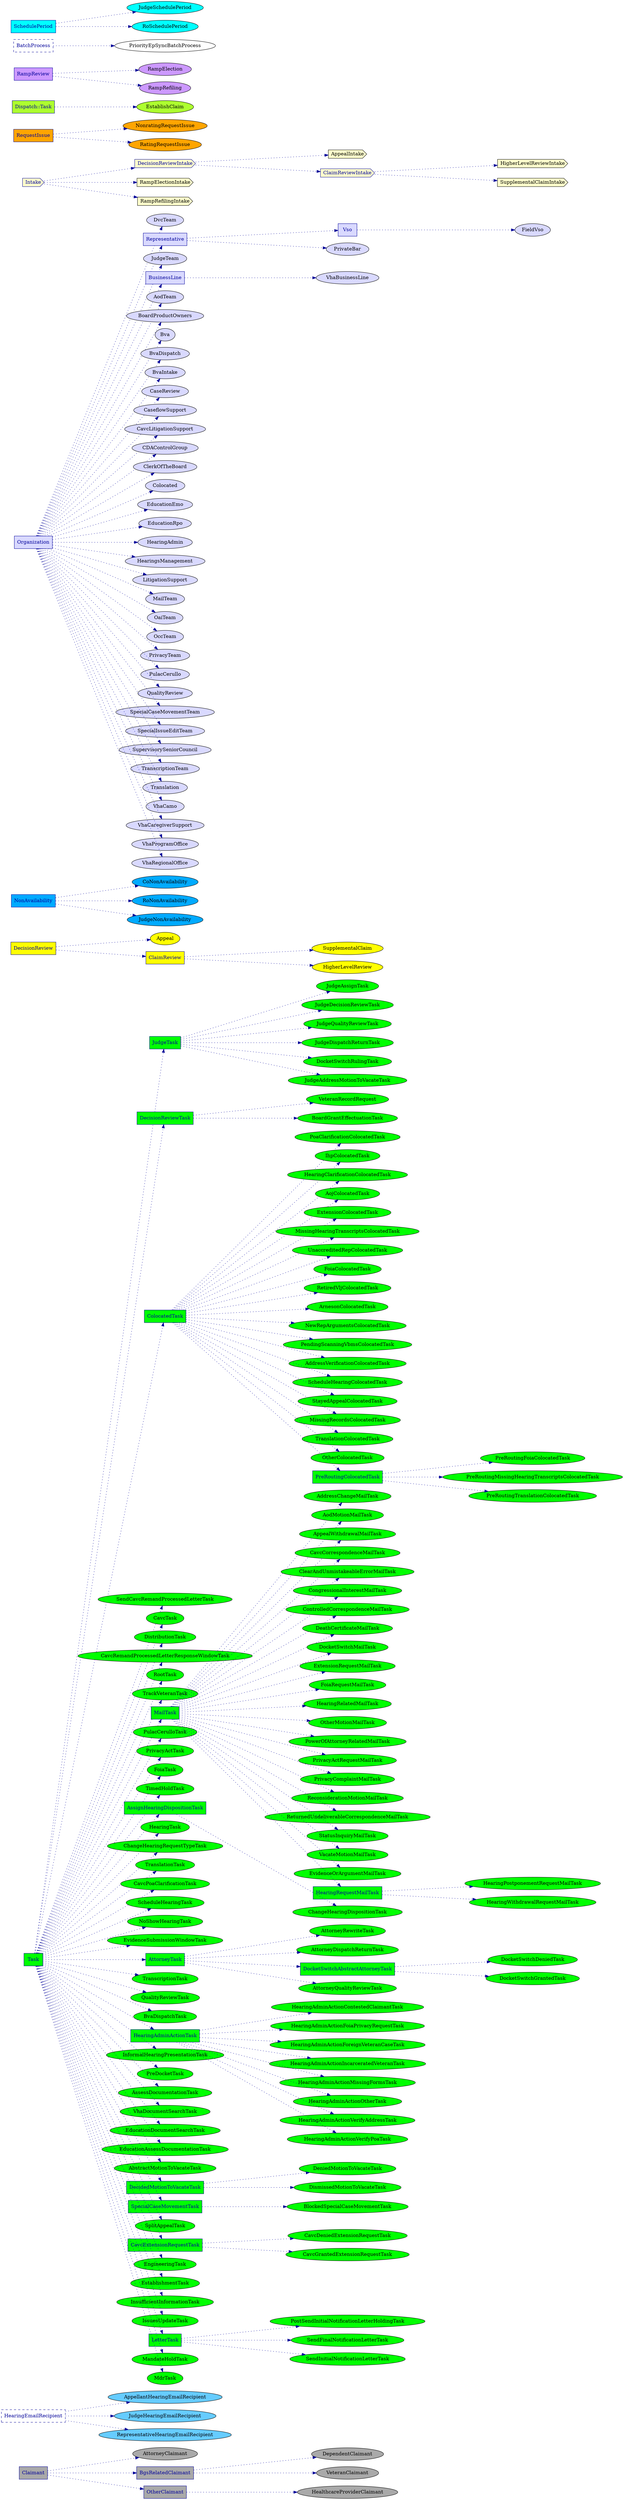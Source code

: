 digraph subclasses {
	graph [bb="0,0,1778.1,7188.5",
		rankdir=LR,
		splines=line
	];
	node [label="\N"];
	Claimant	[color="#000099",
		fillcolor="#a9a9a9",
		fontcolor="#000099",
		label=Claimant,
		shape=record,
		style=filled,
		];
	AttorneyClaimant	[fillcolor="#a9a9a9",
		label=AttorneyClaimant,
		style=filled,
		];
	Claimant -> AttorneyClaimant	[color="#000099",
		style=dotted];
	BgsRelatedClaimant	[color="#000099",
		fillcolor="#a9a9a9",
		fontcolor="#000099",
		label=BgsRelatedClaimant,
		shape=record,
		style=filled,
		];
	Claimant -> BgsRelatedClaimant	[color="#000099",
		style=dotted];
	OtherClaimant	[color="#000099",
		fillcolor="#a9a9a9",
		fontcolor="#000099",
		label=OtherClaimant,
		shape=record,
		style=filled,
		];
	Claimant -> OtherClaimant	[color="#000099",
		style=dotted];
	DependentClaimant	[fillcolor="#a9a9a9",
		label=DependentClaimant,
		style=filled,
		];
	BgsRelatedClaimant -> DependentClaimant	[color="#000099",
		style=dotted];
	VeteranClaimant	[fillcolor="#a9a9a9",
		label=VeteranClaimant,
		style=filled,
		];
	BgsRelatedClaimant -> VeteranClaimant	[color="#000099",
		style=dotted];
	HealthcareProviderClaimant	[fillcolor="#a9a9a9",
		label=HealthcareProviderClaimant,
		style=filled,
		];
	OtherClaimant -> HealthcareProviderClaimant	[color="#000099",
		style=dotted];
	HearingEmailRecipient	[color="#000099",
		fillcolor="#66ccff",
		fontcolor="#000099",
		label=HearingEmailRecipient,
		shape=record,
		style=dashed,
		];
	AppellantHearingEmailRecipient	[fillcolor="#66ccff",
		label=AppellantHearingEmailRecipient,
		style=filled,
		];
	HearingEmailRecipient -> AppellantHearingEmailRecipient	[color="#000099",
		style=dotted];
	JudgeHearingEmailRecipient	[fillcolor="#66ccff",
		label=JudgeHearingEmailRecipient,
		style=filled,
		];
	HearingEmailRecipient -> JudgeHearingEmailRecipient	[color="#000099",
		style=dotted];
	RepresentativeHearingEmailRecipient	[fillcolor="#66ccff",
		label=RepresentativeHearingEmailRecipient,
		style=filled,
		];
	HearingEmailRecipient -> RepresentativeHearingEmailRecipient	[color="#000099",
		style=dotted];
	Task	[color="#000099",
		fillcolor="#00ff00",
		fontcolor="#000099",
		label=Task,
		shape=record,
		style=filled,
		];
	JudgeTask	[color="#000099",
		fillcolor="#00ff00",
		fontcolor="#000099",
		label=JudgeTask,
		shape=record,
		style=filled,
		];
	Task -> JudgeTask	[color="#000099",
		style=dotted];
	DecisionReviewTask	[color="#000099",
		fillcolor="#00ff00",
		fontcolor="#000099",
		label=DecisionReviewTask,
		shape=record,
		style=filled,
		];
	Task -> DecisionReviewTask	[color="#000099",
		style=dotted];
	ColocatedTask	[color="#000099",
		fillcolor="#00ff00",
		fontcolor="#000099",
		label=ColocatedTask,
		shape=record,
		style=filled,
		];
	Task -> ColocatedTask	[color="#000099",
		style=dotted];
	SendCavcRemandProcessedLetterTask	[fillcolor="#00ff00",
		label=SendCavcRemandProcessedLetterTask,
		style=filled,
		];
	Task -> SendCavcRemandProcessedLetterTask	[color="#000099",
		style=dotted];
	CavcTask	[fillcolor="#00ff00",
		label=CavcTask,
		style=filled,
		];
	Task -> CavcTask	[color="#000099",
		style=dotted];
	DistributionTask	[fillcolor="#00ff00",
		label=DistributionTask,
		style=filled,
		];
	Task -> DistributionTask	[color="#000099",
		style=dotted];
	CavcRemandProcessedLetterResponseWindowTask	[fillcolor="#00ff00",
		label=CavcRemandProcessedLetterResponseWindowTask,
		style=filled,
		];
	Task -> CavcRemandProcessedLetterResponseWindowTask	[color="#000099",
		style=dotted];
	RootTask	[fillcolor="#00ff00",
		label=RootTask,
		style=filled,
		];
	Task -> RootTask	[color="#000099",
		style=dotted];
	TrackVeteranTask	[fillcolor="#00ff00",
		label=TrackVeteranTask,
		style=filled,
		];
	Task -> TrackVeteranTask	[color="#000099",
		style=dotted];
	MailTask	[color="#000099",
		fillcolor="#00ff00",
		fontcolor="#000099",
		label=MailTask,
		shape=record,
		style=filled,
		];
	Task -> MailTask	[color="#000099",
		style=dotted];
	PulacCerulloTask	[fillcolor="#00ff00",
		label=PulacCerulloTask,
		style=filled,
		];
	Task -> PulacCerulloTask	[color="#000099",
		style=dotted];
	PrivacyActTask	[fillcolor="#00ff00",
		label=PrivacyActTask,
		style=filled,
		];
	Task -> PrivacyActTask	[color="#000099",
		style=dotted];
	FoiaTask	[fillcolor="#00ff00",
		label=FoiaTask,
		style=filled,
		];
	Task -> FoiaTask	[color="#000099",
		style=dotted];
	TimedHoldTask	[fillcolor="#00ff00",
		label=TimedHoldTask,
		style=filled,
		];
	Task -> TimedHoldTask	[color="#000099",
		style=dotted];
	AssignHearingDispositionTask	[color="#000099",
		fillcolor="#00ff00",
		fontcolor="#000099",
		label=AssignHearingDispositionTask,
		shape=record,
		style=filled,
		];
	Task -> AssignHearingDispositionTask	[color="#000099",
		style=dotted];
	HearingTask	[fillcolor="#00ff00",
		label=HearingTask,
		style=filled,
		];
	Task -> HearingTask	[color="#000099",
		style=dotted];
	ChangeHearingRequestTypeTask	[fillcolor="#00ff00",
		label=ChangeHearingRequestTypeTask,
		style=filled,
		];
	Task -> ChangeHearingRequestTypeTask	[color="#000099",
		style=dotted];
	TranslationTask	[fillcolor="#00ff00",
		label=TranslationTask,
		style=filled,
		];
	Task -> TranslationTask	[color="#000099",
		style=dotted];
	CavcPoaClarificationTask	[fillcolor="#00ff00",
		label=CavcPoaClarificationTask,
		style=filled,
		];
	Task -> CavcPoaClarificationTask	[color="#000099",
		style=dotted];
	ScheduleHearingTask	[fillcolor="#00ff00",
		label=ScheduleHearingTask,
		style=filled,
		];
	Task -> ScheduleHearingTask	[color="#000099",
		style=dotted];
	NoShowHearingTask	[fillcolor="#00ff00",
		label=NoShowHearingTask,
		style=filled,
		];
	Task -> NoShowHearingTask	[color="#000099",
		style=dotted];
	EvidenceSubmissionWindowTask	[fillcolor="#00ff00",
		label=EvidenceSubmissionWindowTask,
		style=filled,
		];
	Task -> EvidenceSubmissionWindowTask	[color="#000099",
		style=dotted];
	AttorneyTask	[color="#000099",
		fillcolor="#00ff00",
		fontcolor="#000099",
		label=AttorneyTask,
		shape=record,
		style=filled,
		];
	Task -> AttorneyTask	[color="#000099",
		style=dotted];
	TranscriptionTask	[fillcolor="#00ff00",
		label=TranscriptionTask,
		style=filled,
		];
	Task -> TranscriptionTask	[color="#000099",
		style=dotted];
	QualityReviewTask	[fillcolor="#00ff00",
		label=QualityReviewTask,
		style=filled,
		];
	Task -> QualityReviewTask	[color="#000099",
		style=dotted];
	BvaDispatchTask	[fillcolor="#00ff00",
		label=BvaDispatchTask,
		style=filled,
		];
	Task -> BvaDispatchTask	[color="#000099",
		style=dotted];
	HearingAdminActionTask	[color="#000099",
		fillcolor="#00ff00",
		fontcolor="#000099",
		label=HearingAdminActionTask,
		shape=record,
		style=filled,
		];
	Task -> HearingAdminActionTask	[color="#000099",
		style=dotted];
	InformalHearingPresentationTask	[fillcolor="#00ff00",
		label=InformalHearingPresentationTask,
		style=filled,
		];
	Task -> InformalHearingPresentationTask	[color="#000099",
		style=dotted];
	PreDocketTask	[fillcolor="#00ff00",
		label=PreDocketTask,
		style=filled,
		];
	Task -> PreDocketTask	[color="#000099",
		style=dotted];
	AssessDocumentationTask	[fillcolor="#00ff00",
		label=AssessDocumentationTask,
		style=filled,
		];
	Task -> AssessDocumentationTask	[color="#000099",
		style=dotted];
	VhaDocumentSearchTask	[fillcolor="#00ff00",
		label=VhaDocumentSearchTask,
		style=filled,
		];
	Task -> VhaDocumentSearchTask	[color="#000099",
		style=dotted];
	EducationDocumentSearchTask	[fillcolor="#00ff00",
		label=EducationDocumentSearchTask,
		style=filled,
		];
	Task -> EducationDocumentSearchTask	[color="#000099",
		style=dotted];
	EducationAssessDocumentationTask	[fillcolor="#00ff00",
		label=EducationAssessDocumentationTask,
		style=filled,
		];
	Task -> EducationAssessDocumentationTask	[color="#000099",
		style=dotted];
	AbstractMotionToVacateTask	[fillcolor="#00ff00",
		label=AbstractMotionToVacateTask,
		style=filled,
		];
	Task -> AbstractMotionToVacateTask	[color="#000099",
		style=dotted];
	DecidedMotionToVacateTask	[color="#000099",
		fillcolor="#00ff00",
		fontcolor="#000099",
		label=DecidedMotionToVacateTask,
		shape=record,
		style=filled,
		];
	Task -> DecidedMotionToVacateTask	[color="#000099",
		style=dotted];
	SpecialCaseMovementTask	[color="#000099",
		fillcolor="#00ff00",
		fontcolor="#000099",
		label=SpecialCaseMovementTask,
		shape=record,
		style=filled,
		];
	Task -> SpecialCaseMovementTask	[color="#000099",
		style=dotted];
	SplitAppealTask	[fillcolor="#00ff00",
		label=SplitAppealTask,
		style=filled,
		];
	Task -> SplitAppealTask	[color="#000099",
		style=dotted];
	CavcExtensionRequestTask	[color="#000099",
		fillcolor="#00ff00",
		fontcolor="#000099",
		label=CavcExtensionRequestTask,
		shape=record,
		style=filled,
		];
	Task -> CavcExtensionRequestTask	[color="#000099",
		style=dotted];
	EngineeringTask	[fillcolor="#00ff00",
		label=EngineeringTask,
		style=filled,
		];
	Task -> EngineeringTask	[color="#000099",
		style=dotted];
	EstablishmentTask	[fillcolor="#00ff00",
		label=EstablishmentTask,
		style=filled,
		];
	Task -> EstablishmentTask	[color="#000099",
		style=dotted];
	InsufficientInformationTask	[fillcolor="#00ff00",
		label=InsufficientInformationTask,
		style=filled,
		];
	Task -> InsufficientInformationTask	[color="#000099",
		style=dotted];
	IssuesUpdateTask	[fillcolor="#00ff00",
		label=IssuesUpdateTask,
		style=filled,
		];
	Task -> IssuesUpdateTask	[color="#000099",
		style=dotted];
	LetterTask	[color="#000099",
		fillcolor="#00ff00",
		fontcolor="#000099",
		label=LetterTask,
		shape=record,
		style=filled,
		];
	Task -> LetterTask	[color="#000099",
		style=dotted];
	MandateHoldTask	[fillcolor="#00ff00",
		label=MandateHoldTask,
		style=filled,
		];
	Task -> MandateHoldTask	[color="#000099",
		style=dotted];
	MdrTask	[fillcolor="#00ff00",
		label=MdrTask,
		style=filled,
		];
	Task -> MdrTask	[color="#000099",
		style=dotted];
	JudgeAssignTask	[fillcolor="#00ff00",
		label=JudgeAssignTask,
		style=filled,
		];
	JudgeTask -> JudgeAssignTask	[color="#000099",
		style=dotted];
	JudgeDecisionReviewTask	[fillcolor="#00ff00",
		label=JudgeDecisionReviewTask,
		style=filled,
		];
	JudgeTask -> JudgeDecisionReviewTask	[color="#000099",
		style=dotted];
	JudgeQualityReviewTask	[fillcolor="#00ff00",
		label=JudgeQualityReviewTask,
		style=filled,
		];
	JudgeTask -> JudgeQualityReviewTask	[color="#000099",
		style=dotted];
	JudgeDispatchReturnTask	[fillcolor="#00ff00",
		label=JudgeDispatchReturnTask,
		style=filled,
		];
	JudgeTask -> JudgeDispatchReturnTask	[color="#000099",
		style=dotted];
	DocketSwitchRulingTask	[fillcolor="#00ff00",
		label=DocketSwitchRulingTask,
		style=filled,
		];
	JudgeTask -> DocketSwitchRulingTask	[color="#000099",
		style=dotted];
	JudgeAddressMotionToVacateTask	[fillcolor="#00ff00",
		label=JudgeAddressMotionToVacateTask,
		style=filled,
		];
	JudgeTask -> JudgeAddressMotionToVacateTask	[color="#000099",
		style=dotted];
	VeteranRecordRequest	[fillcolor="#00ff00",
		label=VeteranRecordRequest,
		style=filled,
		];
	DecisionReviewTask -> VeteranRecordRequest	[color="#000099",
		style=dotted];
	BoardGrantEffectuationTask	[fillcolor="#00ff00",
		label=BoardGrantEffectuationTask,
		style=filled,
		];
	DecisionReviewTask -> BoardGrantEffectuationTask	[color="#000099",
		style=dotted];
	PoaClarificationColocatedTask	[fillcolor="#00ff00",
		label=PoaClarificationColocatedTask,
		style=filled,
		];
	ColocatedTask -> PoaClarificationColocatedTask	[color="#000099",
		style=dotted];
	IhpColocatedTask	[fillcolor="#00ff00",
		label=IhpColocatedTask,
		style=filled,
		];
	ColocatedTask -> IhpColocatedTask	[color="#000099",
		style=dotted];
	HearingClarificationColocatedTask	[fillcolor="#00ff00",
		label=HearingClarificationColocatedTask,
		style=filled,
		];
	ColocatedTask -> HearingClarificationColocatedTask	[color="#000099",
		style=dotted];
	AojColocatedTask	[fillcolor="#00ff00",
		label=AojColocatedTask,
		style=filled,
		];
	ColocatedTask -> AojColocatedTask	[color="#000099",
		style=dotted];
	ExtensionColocatedTask	[fillcolor="#00ff00",
		label=ExtensionColocatedTask,
		style=filled,
		];
	ColocatedTask -> ExtensionColocatedTask	[color="#000099",
		style=dotted];
	MissingHearingTranscriptsColocatedTask	[fillcolor="#00ff00",
		label=MissingHearingTranscriptsColocatedTask,
		style=filled,
		];
	ColocatedTask -> MissingHearingTranscriptsColocatedTask	[color="#000099",
		style=dotted];
	UnaccreditedRepColocatedTask	[fillcolor="#00ff00",
		label=UnaccreditedRepColocatedTask,
		style=filled,
		];
	ColocatedTask -> UnaccreditedRepColocatedTask	[color="#000099",
		style=dotted];
	FoiaColocatedTask	[fillcolor="#00ff00",
		label=FoiaColocatedTask,
		style=filled,
		];
	ColocatedTask -> FoiaColocatedTask	[color="#000099",
		style=dotted];
	RetiredVljColocatedTask	[fillcolor="#00ff00",
		label=RetiredVljColocatedTask,
		style=filled,
		];
	ColocatedTask -> RetiredVljColocatedTask	[color="#000099",
		style=dotted];
	ArnesonColocatedTask	[fillcolor="#00ff00",
		label=ArnesonColocatedTask,
		style=filled,
		];
	ColocatedTask -> ArnesonColocatedTask	[color="#000099",
		style=dotted];
	NewRepArgumentsColocatedTask	[fillcolor="#00ff00",
		label=NewRepArgumentsColocatedTask,
		style=filled,
		];
	ColocatedTask -> NewRepArgumentsColocatedTask	[color="#000099",
		style=dotted];
	PendingScanningVbmsColocatedTask	[fillcolor="#00ff00",
		label=PendingScanningVbmsColocatedTask,
		style=filled,
		];
	ColocatedTask -> PendingScanningVbmsColocatedTask	[color="#000099",
		style=dotted];
	AddressVerificationColocatedTask	[fillcolor="#00ff00",
		label=AddressVerificationColocatedTask,
		style=filled,
		];
	ColocatedTask -> AddressVerificationColocatedTask	[color="#000099",
		style=dotted];
	ScheduleHearingColocatedTask	[fillcolor="#00ff00",
		label=ScheduleHearingColocatedTask,
		style=filled,
		];
	ColocatedTask -> ScheduleHearingColocatedTask	[color="#000099",
		style=dotted];
	StayedAppealColocatedTask	[fillcolor="#00ff00",
		label=StayedAppealColocatedTask,
		style=filled,
		];
	ColocatedTask -> StayedAppealColocatedTask	[color="#000099",
		style=dotted];
	MissingRecordsColocatedTask	[fillcolor="#00ff00",
		label=MissingRecordsColocatedTask,
		style=filled,
		];
	ColocatedTask -> MissingRecordsColocatedTask	[color="#000099",
		style=dotted];
	TranslationColocatedTask	[fillcolor="#00ff00",
		label=TranslationColocatedTask,
		style=filled,
		];
	ColocatedTask -> TranslationColocatedTask	[color="#000099",
		style=dotted];
	OtherColocatedTask	[fillcolor="#00ff00",
		label=OtherColocatedTask,
		style=filled,
		];
	ColocatedTask -> OtherColocatedTask	[color="#000099",
		style=dotted];
	PreRoutingColocatedTask	[color="#000099",
		fillcolor="#00ff00",
		fontcolor="#000099",
		label=PreRoutingColocatedTask,
		shape=record,
		style=filled,
		];
	ColocatedTask -> PreRoutingColocatedTask	[color="#000099",
		style=dotted];
	AddressChangeMailTask	[fillcolor="#00ff00",
		label=AddressChangeMailTask,
		style=filled,
		];
	MailTask -> AddressChangeMailTask	[color="#000099",
		style=dotted];
	AodMotionMailTask	[fillcolor="#00ff00",
		label=AodMotionMailTask,
		style=filled,
		];
	MailTask -> AodMotionMailTask	[color="#000099",
		style=dotted];
	AppealWithdrawalMailTask	[fillcolor="#00ff00",
		label=AppealWithdrawalMailTask,
		style=filled,
		];
	MailTask -> AppealWithdrawalMailTask	[color="#000099",
		style=dotted];
	CavcCorrespondenceMailTask	[fillcolor="#00ff00",
		label=CavcCorrespondenceMailTask,
		style=filled,
		];
	MailTask -> CavcCorrespondenceMailTask	[color="#000099",
		style=dotted];
	ClearAndUnmistakeableErrorMailTask	[fillcolor="#00ff00",
		label=ClearAndUnmistakeableErrorMailTask,
		style=filled,
		];
	MailTask -> ClearAndUnmistakeableErrorMailTask	[color="#000099",
		style=dotted];
	CongressionalInterestMailTask	[fillcolor="#00ff00",
		label=CongressionalInterestMailTask,
		style=filled,
		];
	MailTask -> CongressionalInterestMailTask	[color="#000099",
		style=dotted];
	ControlledCorrespondenceMailTask	[fillcolor="#00ff00",
		label=ControlledCorrespondenceMailTask,
		style=filled,
		];
	MailTask -> ControlledCorrespondenceMailTask	[color="#000099",
		style=dotted];
	DeathCertificateMailTask	[fillcolor="#00ff00",
		label=DeathCertificateMailTask,
		style=filled,
		];
	MailTask -> DeathCertificateMailTask	[color="#000099",
		style=dotted];
	DocketSwitchMailTask	[fillcolor="#00ff00",
		label=DocketSwitchMailTask,
		style=filled,
		];
	MailTask -> DocketSwitchMailTask	[color="#000099",
		style=dotted];
	ExtensionRequestMailTask	[fillcolor="#00ff00",
		label=ExtensionRequestMailTask,
		style=filled,
		];
	MailTask -> ExtensionRequestMailTask	[color="#000099",
		style=dotted];
	FoiaRequestMailTask	[fillcolor="#00ff00",
		label=FoiaRequestMailTask,
		style=filled,
		];
	MailTask -> FoiaRequestMailTask	[color="#000099",
		style=dotted];
	HearingRelatedMailTask	[fillcolor="#00ff00",
		label=HearingRelatedMailTask,
		style=filled,
		];
	MailTask -> HearingRelatedMailTask	[color="#000099",
		style=dotted];
	OtherMotionMailTask	[fillcolor="#00ff00",
		label=OtherMotionMailTask,
		style=filled,
		];
	MailTask -> OtherMotionMailTask	[color="#000099",
		style=dotted];
	PowerOfAttorneyRelatedMailTask	[fillcolor="#00ff00",
		label=PowerOfAttorneyRelatedMailTask,
		style=filled,
		];
	MailTask -> PowerOfAttorneyRelatedMailTask	[color="#000099",
		style=dotted];
	PrivacyActRequestMailTask	[fillcolor="#00ff00",
		label=PrivacyActRequestMailTask,
		style=filled,
		];
	MailTask -> PrivacyActRequestMailTask	[color="#000099",
		style=dotted];
	PrivacyComplaintMailTask	[fillcolor="#00ff00",
		label=PrivacyComplaintMailTask,
		style=filled,
		];
	MailTask -> PrivacyComplaintMailTask	[color="#000099",
		style=dotted];
	ReconsiderationMotionMailTask	[fillcolor="#00ff00",
		label=ReconsiderationMotionMailTask,
		style=filled,
		];
	MailTask -> ReconsiderationMotionMailTask	[color="#000099",
		style=dotted];
	ReturnedUndeliverableCorrespondenceMailTask	[fillcolor="#00ff00",
		label=ReturnedUndeliverableCorrespondenceMailTask,
		style=filled,
		];
	MailTask -> ReturnedUndeliverableCorrespondenceMailTask	[color="#000099",
		style=dotted];
	StatusInquiryMailTask	[fillcolor="#00ff00",
		label=StatusInquiryMailTask,
		style=filled,
		];
	MailTask -> StatusInquiryMailTask	[color="#000099",
		style=dotted];
	VacateMotionMailTask	[fillcolor="#00ff00",
		label=VacateMotionMailTask,
		style=filled,
		];
	MailTask -> VacateMotionMailTask	[color="#000099",
		style=dotted];
	EvidenceOrArgumentMailTask	[fillcolor="#00ff00",
		label=EvidenceOrArgumentMailTask,
		style=filled,
		];
	MailTask -> EvidenceOrArgumentMailTask	[color="#000099",
		style=dotted];
	HearingRequestMailTask	[color="#000099",
		fillcolor="#00ff00",
		fontcolor="#000099",
		label=HearingRequestMailTask,
		shape=record,
		style=filled,
		];
	MailTask -> HearingRequestMailTask	[color="#000099",
		style=dotted];
	ChangeHearingDispositionTask	[fillcolor="#00ff00",
		label=ChangeHearingDispositionTask,
		style=filled,
		];
	AssignHearingDispositionTask -> ChangeHearingDispositionTask	[color="#000099",
		style=dotted];
	AttorneyRewriteTask	[fillcolor="#00ff00",
		label=AttorneyRewriteTask,
		style=filled,
		];
	AttorneyTask -> AttorneyRewriteTask	[color="#000099",
		style=dotted];
	AttorneyDispatchReturnTask	[fillcolor="#00ff00",
		label=AttorneyDispatchReturnTask,
		style=filled,
		];
	AttorneyTask -> AttorneyDispatchReturnTask	[color="#000099",
		style=dotted];
	DocketSwitchAbstractAttorneyTask	[color="#000099",
		fillcolor="#00ff00",
		fontcolor="#000099",
		label=DocketSwitchAbstractAttorneyTask,
		shape=record,
		style=filled,
		];
	AttorneyTask -> DocketSwitchAbstractAttorneyTask	[color="#000099",
		style=dotted];
	AttorneyQualityReviewTask	[fillcolor="#00ff00",
		label=AttorneyQualityReviewTask,
		style=filled,
		];
	AttorneyTask -> AttorneyQualityReviewTask	[color="#000099",
		style=dotted];
	HearingAdminActionContestedClaimantTask	[fillcolor="#00ff00",
		label=HearingAdminActionContestedClaimantTask,
		style=filled,
		];
	HearingAdminActionTask -> HearingAdminActionContestedClaimantTask	[color="#000099",
		style=dotted];
	HearingAdminActionFoiaPrivacyRequestTask	[fillcolor="#00ff00",
		label=HearingAdminActionFoiaPrivacyRequestTask,
		style=filled,
		];
	HearingAdminActionTask -> HearingAdminActionFoiaPrivacyRequestTask	[color="#000099",
		style=dotted];
	HearingAdminActionForeignVeteranCaseTask	[fillcolor="#00ff00",
		label=HearingAdminActionForeignVeteranCaseTask,
		style=filled,
		];
	HearingAdminActionTask -> HearingAdminActionForeignVeteranCaseTask	[color="#000099",
		style=dotted];
	HearingAdminActionIncarceratedVeteranTask	[fillcolor="#00ff00",
		label=HearingAdminActionIncarceratedVeteranTask,
		style=filled,
		];
	HearingAdminActionTask -> HearingAdminActionIncarceratedVeteranTask	[color="#000099",
		style=dotted];
	HearingAdminActionMissingFormsTask	[fillcolor="#00ff00",
		label=HearingAdminActionMissingFormsTask,
		style=filled,
		];
	HearingAdminActionTask -> HearingAdminActionMissingFormsTask	[color="#000099",
		style=dotted];
	HearingAdminActionOtherTask	[fillcolor="#00ff00",
		label=HearingAdminActionOtherTask,
		style=filled,
		];
	HearingAdminActionTask -> HearingAdminActionOtherTask	[color="#000099",
		style=dotted];
	HearingAdminActionVerifyAddressTask	[fillcolor="#00ff00",
		label=HearingAdminActionVerifyAddressTask,
		style=filled,
		];
	HearingAdminActionTask -> HearingAdminActionVerifyAddressTask	[color="#000099",
		style=dotted];
	HearingAdminActionVerifyPoaTask	[fillcolor="#00ff00",
		label=HearingAdminActionVerifyPoaTask,
		style=filled,
		];
	HearingAdminActionTask -> HearingAdminActionVerifyPoaTask	[color="#000099",
		style=dotted];
	DeniedMotionToVacateTask	[fillcolor="#00ff00",
		label=DeniedMotionToVacateTask,
		style=filled,
		];
	DecidedMotionToVacateTask -> DeniedMotionToVacateTask	[color="#000099",
		style=dotted];
	DismissedMotionToVacateTask	[fillcolor="#00ff00",
		label=DismissedMotionToVacateTask,
		style=filled,
		];
	DecidedMotionToVacateTask -> DismissedMotionToVacateTask	[color="#000099",
		style=dotted];
	BlockedSpecialCaseMovementTask	[fillcolor="#00ff00",
		label=BlockedSpecialCaseMovementTask,
		style=filled,
		];
	SpecialCaseMovementTask -> BlockedSpecialCaseMovementTask	[color="#000099",
		style=dotted];
	CavcDeniedExtensionRequestTask	[fillcolor="#00ff00",
		label=CavcDeniedExtensionRequestTask,
		style=filled,
		];
	CavcExtensionRequestTask -> CavcDeniedExtensionRequestTask	[color="#000099",
		style=dotted];
	CavcGrantedExtensionRequestTask	[fillcolor="#00ff00",
		label=CavcGrantedExtensionRequestTask,
		style=filled,
		];
	CavcExtensionRequestTask -> CavcGrantedExtensionRequestTask	[color="#000099",
		style=dotted];
	PostSendInitialNotificationLetterHoldingTask	[fillcolor="#00ff00",
		label=PostSendInitialNotificationLetterHoldingTask,
		style=filled,
		];
	LetterTask -> PostSendInitialNotificationLetterHoldingTask	[color="#000099",
		style=dotted];
	SendFinalNotificationLetterTask	[fillcolor="#00ff00",
		label=SendFinalNotificationLetterTask,
		style=filled,
		];
	LetterTask -> SendFinalNotificationLetterTask	[color="#000099",
		style=dotted];
	SendInitialNotificationLetterTask	[fillcolor="#00ff00",
		label=SendInitialNotificationLetterTask,
		style=filled,
		];
	LetterTask -> SendInitialNotificationLetterTask	[color="#000099",
		style=dotted];
	DecisionReview	[color="#000099",
		fillcolor="#ffff00",
		fontcolor="#000099",
		label=DecisionReview,
		shape=record,
		style=filled,
		];
	Appeal	[fillcolor="#ffff00",
		label=Appeal,
		style=filled,
		];
	DecisionReview -> Appeal	[color="#000099",
		style=dotted];
	ClaimReview	[color="#000099",
		fillcolor="#ffff00",
		fontcolor="#000099",
		label=ClaimReview,
		shape=record,
		style=filled,
		];
	DecisionReview -> ClaimReview	[color="#000099",
		style=dotted];
	SupplementalClaim	[fillcolor="#ffff00",
		label=SupplementalClaim,
		style=filled,
		];
	ClaimReview -> SupplementalClaim	[color="#000099",
		style=dotted];
	HigherLevelReview	[fillcolor="#ffff00",
		label=HigherLevelReview,
		style=filled,
		];
	ClaimReview -> HigherLevelReview	[color="#000099",
		style=dotted];
	NonAvailability	[color="#000099",
		fillcolor="#00aaff",
		fontcolor="#000099",
		label=NonAvailability,
		shape=record,
		style=filled,
		];
	CoNonAvailability	[fillcolor="#00aaff",
		label=CoNonAvailability,
		style=filled,
		];
	NonAvailability -> CoNonAvailability	[color="#000099",
		style=dotted];
	RoNonAvailability	[fillcolor="#00aaff",
		label=RoNonAvailability,
		style=filled,
		];
	NonAvailability -> RoNonAvailability	[color="#000099",
		style=dotted];
	JudgeNonAvailability	[fillcolor="#00aaff",
		label=JudgeNonAvailability,
		style=filled,
		];
	NonAvailability -> JudgeNonAvailability	[color="#000099",
		style=dotted];
	Organization	[color="#000099",
		fillcolor="#d9d9ff",
		fontcolor="#000099",
		label=Organization,
		shape=record,
		style=filled,
		];
	DvcTeam	[fillcolor="#d9d9ff",
		label=DvcTeam,
		style=filled,
		];
	Organization -> DvcTeam	[color="#000099",
		style=dotted];
	Representative	[color="#000099",
		fillcolor="#d9d9ff",
		fontcolor="#000099",
		label=Representative,
		shape=record,
		style=filled,
		];
	Organization -> Representative	[color="#000099",
		style=dotted];
	JudgeTeam	[fillcolor="#d9d9ff",
		label=JudgeTeam,
		style=filled,
		];
	Organization -> JudgeTeam	[color="#000099",
		style=dotted];
	BusinessLine	[color="#000099",
		fillcolor="#d9d9ff",
		fontcolor="#000099",
		label=BusinessLine,
		shape=record,
		style=filled,
		];
	Organization -> BusinessLine	[color="#000099",
		style=dotted];
	AodTeam	[fillcolor="#d9d9ff",
		label=AodTeam,
		style=filled,
		];
	Organization -> AodTeam	[color="#000099",
		style=dotted];
	BoardProductOwners	[fillcolor="#d9d9ff",
		label=BoardProductOwners,
		style=filled,
		];
	Organization -> BoardProductOwners	[color="#000099",
		style=dotted];
	Bva	[fillcolor="#d9d9ff",
		label=Bva,
		style=filled,
		];
	Organization -> Bva	[color="#000099",
		style=dotted];
	BvaDispatch	[fillcolor="#d9d9ff",
		label=BvaDispatch,
		style=filled,
		];
	Organization -> BvaDispatch	[color="#000099",
		style=dotted];
	BvaIntake	[fillcolor="#d9d9ff",
		label=BvaIntake,
		style=filled,
		];
	Organization -> BvaIntake	[color="#000099",
		style=dotted];
	CaseReview	[fillcolor="#d9d9ff",
		label=CaseReview,
		style=filled,
		];
	Organization -> CaseReview	[color="#000099",
		style=dotted];
	CaseflowSupport	[fillcolor="#d9d9ff",
		label=CaseflowSupport,
		style=filled,
		];
	Organization -> CaseflowSupport	[color="#000099",
		style=dotted];
	CavcLitigationSupport	[fillcolor="#d9d9ff",
		label=CavcLitigationSupport,
		style=filled,
		];
	Organization -> CavcLitigationSupport	[color="#000099",
		style=dotted];
	CDAControlGroup	[fillcolor="#d9d9ff",
		label=CDAControlGroup,
		style=filled,
		];
	Organization -> CDAControlGroup	[color="#000099",
		style=dotted];
	ClerkOfTheBoard	[fillcolor="#d9d9ff",
		label=ClerkOfTheBoard,
		style=filled,
		];
	Organization -> ClerkOfTheBoard	[color="#000099",
		style=dotted];
	Colocated	[fillcolor="#d9d9ff",
		label=Colocated,
		style=filled,
		];
	Organization -> Colocated	[color="#000099",
		style=dotted];
	EducationEmo	[fillcolor="#d9d9ff",
		label=EducationEmo,
		style=filled,
		];
	Organization -> EducationEmo	[color="#000099",
		style=dotted];
	EducationRpo	[fillcolor="#d9d9ff",
		label=EducationRpo,
		style=filled,
		];
	Organization -> EducationRpo	[color="#000099",
		style=dotted];
	HearingAdmin	[fillcolor="#d9d9ff",
		label=HearingAdmin,
		style=filled,
		];
	Organization -> HearingAdmin	[color="#000099",
		style=dotted];
	HearingsManagement	[fillcolor="#d9d9ff",
		label=HearingsManagement,
		style=filled,
		];
	Organization -> HearingsManagement	[color="#000099",
		style=dotted];
	LitigationSupport	[fillcolor="#d9d9ff",
		label=LitigationSupport,
		style=filled,
		];
	Organization -> LitigationSupport	[color="#000099",
		style=dotted];
	MailTeam	[fillcolor="#d9d9ff",
		label=MailTeam,
		style=filled,
		];
	Organization -> MailTeam	[color="#000099",
		style=dotted];
	OaiTeam	[fillcolor="#d9d9ff",
		label=OaiTeam,
		style=filled,
		];
	Organization -> OaiTeam	[color="#000099",
		style=dotted];
	OccTeam	[fillcolor="#d9d9ff",
		label=OccTeam,
		style=filled,
		];
	Organization -> OccTeam	[color="#000099",
		style=dotted];
	PrivacyTeam	[fillcolor="#d9d9ff",
		label=PrivacyTeam,
		style=filled,
		];
	Organization -> PrivacyTeam	[color="#000099",
		style=dotted];
	PulacCerullo	[fillcolor="#d9d9ff",
		label=PulacCerullo,
		style=filled,
		];
	Organization -> PulacCerullo	[color="#000099",
		style=dotted];
	QualityReview	[fillcolor="#d9d9ff",
		label=QualityReview,
		style=filled,
		];
	Organization -> QualityReview	[color="#000099",
		style=dotted];
	SpecialCaseMovementTeam	[fillcolor="#d9d9ff",
		label=SpecialCaseMovementTeam,
		style=filled,
		];
	Organization -> SpecialCaseMovementTeam	[color="#000099",
		style=dotted];
	SpecialIssueEditTeam	[fillcolor="#d9d9ff",
		label=SpecialIssueEditTeam,
		style=filled,
		];
	Organization -> SpecialIssueEditTeam	[color="#000099",
		style=dotted];
	SupervisorySeniorCouncil	[fillcolor="#d9d9ff",
		label=SupervisorySeniorCouncil,
		style=filled,
		];
	Organization -> SupervisorySeniorCouncil	[color="#000099",
		style=dotted];
	TranscriptionTeam	[fillcolor="#d9d9ff",
		label=TranscriptionTeam,
		style=filled,
		];
	Organization -> TranscriptionTeam	[color="#000099",
		style=dotted];
	Translation	[fillcolor="#d9d9ff",
		label=Translation,
		style=filled,
		];
	Organization -> Translation	[color="#000099",
		style=dotted];
	VhaCamo	[fillcolor="#d9d9ff",
		label=VhaCamo,
		style=filled,
		];
	Organization -> VhaCamo	[color="#000099",
		style=dotted];
	VhaCaregiverSupport	[fillcolor="#d9d9ff",
		label=VhaCaregiverSupport,
		style=filled,
		];
	Organization -> VhaCaregiverSupport	[color="#000099",
		style=dotted];
	VhaProgramOffice	[fillcolor="#d9d9ff",
		label=VhaProgramOffice,
		style=filled,
		];
	Organization -> VhaProgramOffice	[color="#000099",
		style=dotted];
	VhaRegionalOffice	[fillcolor="#d9d9ff",
		label=VhaRegionalOffice,
		style=filled,
		];
	Organization -> VhaRegionalOffice	[color="#000099",
		style=dotted];
	Vso	[color="#000099",
		fillcolor="#d9d9ff",
		fontcolor="#000099",
		label=Vso,
		shape=record,
		style=filled,
		];
	Representative -> Vso	[color="#000099",
		style=dotted];
	PrivateBar	[fillcolor="#d9d9ff",
		label=PrivateBar,
		style=filled,
		];
	Representative -> PrivateBar	[color="#000099",
		style=dotted];
	VhaBusinessLine	[fillcolor="#d9d9ff",
		label=VhaBusinessLine,
		style=filled,
		];
	BusinessLine -> VhaBusinessLine	[color="#000099",
		style=dotted];
	Intake	[color="#000099",
		fillcolor="#ffffcc",
		fontcolor="#000099",
		label=Intake,
		shape=cds,
		style=filled,
		];
	DecisionReviewIntake	[color="#000099",
		fillcolor="#ffffcc",
		fontcolor="#000099",
		label=DecisionReviewIntake,
		shape=cds,
		style=filled,
		];
	Intake -> DecisionReviewIntake	[color="#000099",
		style=dotted];
	RampElectionIntake	[fillcolor="#ffffcc",
		label=RampElectionIntake,
		shape=cds,
		style=filled,
		];
	Intake -> RampElectionIntake	[color="#000099",
		style=dotted];
	RampRefilingIntake	[fillcolor="#ffffcc",
		label=RampRefilingIntake,
		shape=cds,
		style=filled,
		];
	Intake -> RampRefilingIntake	[color="#000099",
		style=dotted];
	AppealIntake	[fillcolor="#ffffcc",
		label=AppealIntake,
		shape=cds,
		style=filled,
		];
	DecisionReviewIntake -> AppealIntake	[color="#000099",
		style=dotted];
	ClaimReviewIntake	[color="#000099",
		fillcolor="#ffffcc",
		fontcolor="#000099",
		label=ClaimReviewIntake,
		shape=cds,
		style=filled,
		];
	DecisionReviewIntake -> ClaimReviewIntake	[color="#000099",
		style=dotted];
	RequestIssue	[color="#000099",
		fillcolor="#ffa500",
		fontcolor="#000099",
		label=RequestIssue,
		shape=record,
		style=filled,
		];
	NonratingRequestIssue	[fillcolor="#ffa500",
		label=NonratingRequestIssue,
		style=filled,
		];
	RequestIssue -> NonratingRequestIssue	[color="#000099",
		style=dotted];
	RatingRequestIssue	[fillcolor="#ffa500",
		label=RatingRequestIssue,
		style=filled,
		];
	RequestIssue -> RatingRequestIssue	[color="#000099",
		style=dotted];
	"Dispatch::Task"	[color="#000099",
		fillcolor="#adff2f",
		fontcolor="#000099",
		label="Dispatch::Task",
		shape=record,
		style=filled,
		];
	EstablishClaim	[fillcolor="#adff2f",
		label=EstablishClaim,
		style=filled,
		];
	"Dispatch::Task" -> EstablishClaim	[color="#000099",
		style=dotted];
	RampReview	[color="#000099",
		fillcolor="#cc99ff",
		fontcolor="#000099",
		label=RampReview,
		shape=record,
		style=filled,
		];
	RampElection	[fillcolor="#cc99ff",
		label=RampElection,
		style=filled,
		];
	RampReview -> RampElection	[color="#000099",
		style=dotted];
	RampRefiling	[fillcolor="#cc99ff",
		label=RampRefiling,
		style=filled,
		];
	RampReview -> RampRefiling	[color="#000099",
		style=dotted];
	BatchProcess	[color="#000099",
		fontcolor="#000099",
		label=BatchProcess,
		shape=record,
		style=dashed,
		];
	PriorityEpSyncBatchProcess	[
		label=PriorityEpSyncBatchProcess,
		];
	BatchProcess -> PriorityEpSyncBatchProcess	[color="#000099",
		style=dotted];
	SchedulePeriod	[color="#000099",
		fillcolor="#00ffff",
		fontcolor="#000099",
		label=SchedulePeriod,
		shape=record,
		style=filled,
		];
	JudgeSchedulePeriod	[fillcolor="#00ffff",
		label=JudgeSchedulePeriod,
		style=filled,
		];
	SchedulePeriod -> JudgeSchedulePeriod	[color="#000099",
		style=dotted];
	RoSchedulePeriod	[fillcolor="#00ffff",
		label=RoSchedulePeriod,
		style=filled,
		];
	SchedulePeriod -> RoSchedulePeriod	[color="#000099",
		style=dotted];
	PreRoutingFoiaColocatedTask	[fillcolor="#00ff00",
		label=PreRoutingFoiaColocatedTask,
		style=filled,
		];
	PreRoutingColocatedTask -> PreRoutingFoiaColocatedTask	[color="#000099",
		style=dotted];
	PreRoutingMissingHearingTranscriptsColocatedTask	[fillcolor="#00ff00",
		label=PreRoutingMissingHearingTranscriptsColocatedTask,
		style=filled,
		];
	PreRoutingColocatedTask -> PreRoutingMissingHearingTranscriptsColocatedTask	[color="#000099",
		style=dotted];
	PreRoutingTranslationColocatedTask	[fillcolor="#00ff00",
		label=PreRoutingTranslationColocatedTask,
		style=filled,
		];
	PreRoutingColocatedTask -> PreRoutingTranslationColocatedTask	[color="#000099",
		style=dotted];
	HearingPostponementRequestMailTask	[fillcolor="#00ff00",
		label=HearingPostponementRequestMailTask,
		style=filled,
		];
	HearingRequestMailTask -> HearingPostponementRequestMailTask	[color="#000099",
		style=dotted];
	HearingWithdrawalRequestMailTask	[fillcolor="#00ff00",
		label=HearingWithdrawalRequestMailTask,
		style=filled,
		];
	HearingRequestMailTask -> HearingWithdrawalRequestMailTask	[color="#000099",
		style=dotted];
	DocketSwitchDeniedTask	[fillcolor="#00ff00",
		label=DocketSwitchDeniedTask,
		style=filled,
		];
	DocketSwitchAbstractAttorneyTask -> DocketSwitchDeniedTask	[color="#000099",
		style=dotted];
	DocketSwitchGrantedTask	[fillcolor="#00ff00",
		label=DocketSwitchGrantedTask,
		style=filled,
		];
	DocketSwitchAbstractAttorneyTask -> DocketSwitchGrantedTask	[color="#000099",
		style=dotted];
	FieldVso	[fillcolor="#d9d9ff",
		label=FieldVso,
		style=filled,
		];
	Vso -> FieldVso	[color="#000099",
		style=dotted];
	HigherLevelReviewIntake	[fillcolor="#ffffcc",
		label=HigherLevelReviewIntake,
		shape=cds,
		style=filled,
		];
	ClaimReviewIntake -> HigherLevelReviewIntake	[color="#000099",
		style=dotted];
	SupplementalClaimIntake	[fillcolor="#ffffcc",
		label=SupplementalClaimIntake,
		shape=cds,
		style=filled,
		];
	ClaimReviewIntake -> SupplementalClaimIntake	[color="#000099",
		style=dotted];
}
